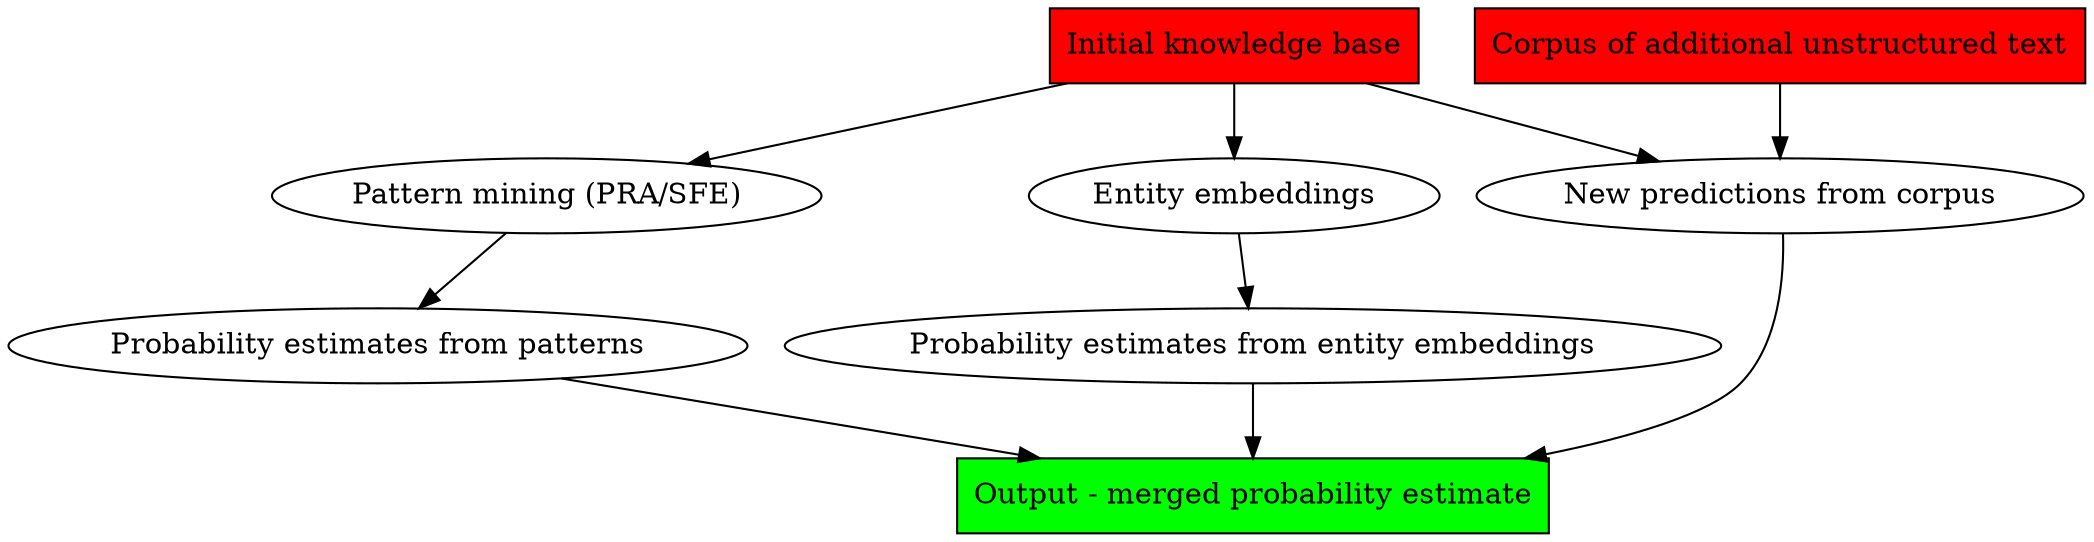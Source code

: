// dot -Tpng -o2016-10-05-knowledge-vault.png 2016-10-05-knowledge-vault.dot
digraph kg {
	{
		"Output - merged probability estimate" [fillcolor=green
		shape=rectangle style=filled];
		"Initial knowledge base" [fillcolor=red shape=rectangle
		style=filled]; "Corpus of additional unstructured text"
		[fillcolor=red shape=rectangle style=filled];
	}
	"Initial knowledge base" -> "Pattern mining (PRA/SFE)";
	"Initial knowledge base" -> "Entity embeddings";
	"Corpus of additional unstructured text" -> "New predictions from corpus";
	"Initial knowledge base" -> "New predictions from corpus";
	"Pattern mining (PRA/SFE)" -> "Probability estimates from patterns";
	"Entity embeddings" -> "Probability estimates from entity embeddings";
	"New predictions from corpus" -> "Output - merged probability estimate";
	"Probability estimates from patterns" -> "Output - merged probability estimate";
	"Probability estimates from entity embeddings" -> "Output - merged probability estimate";
}
